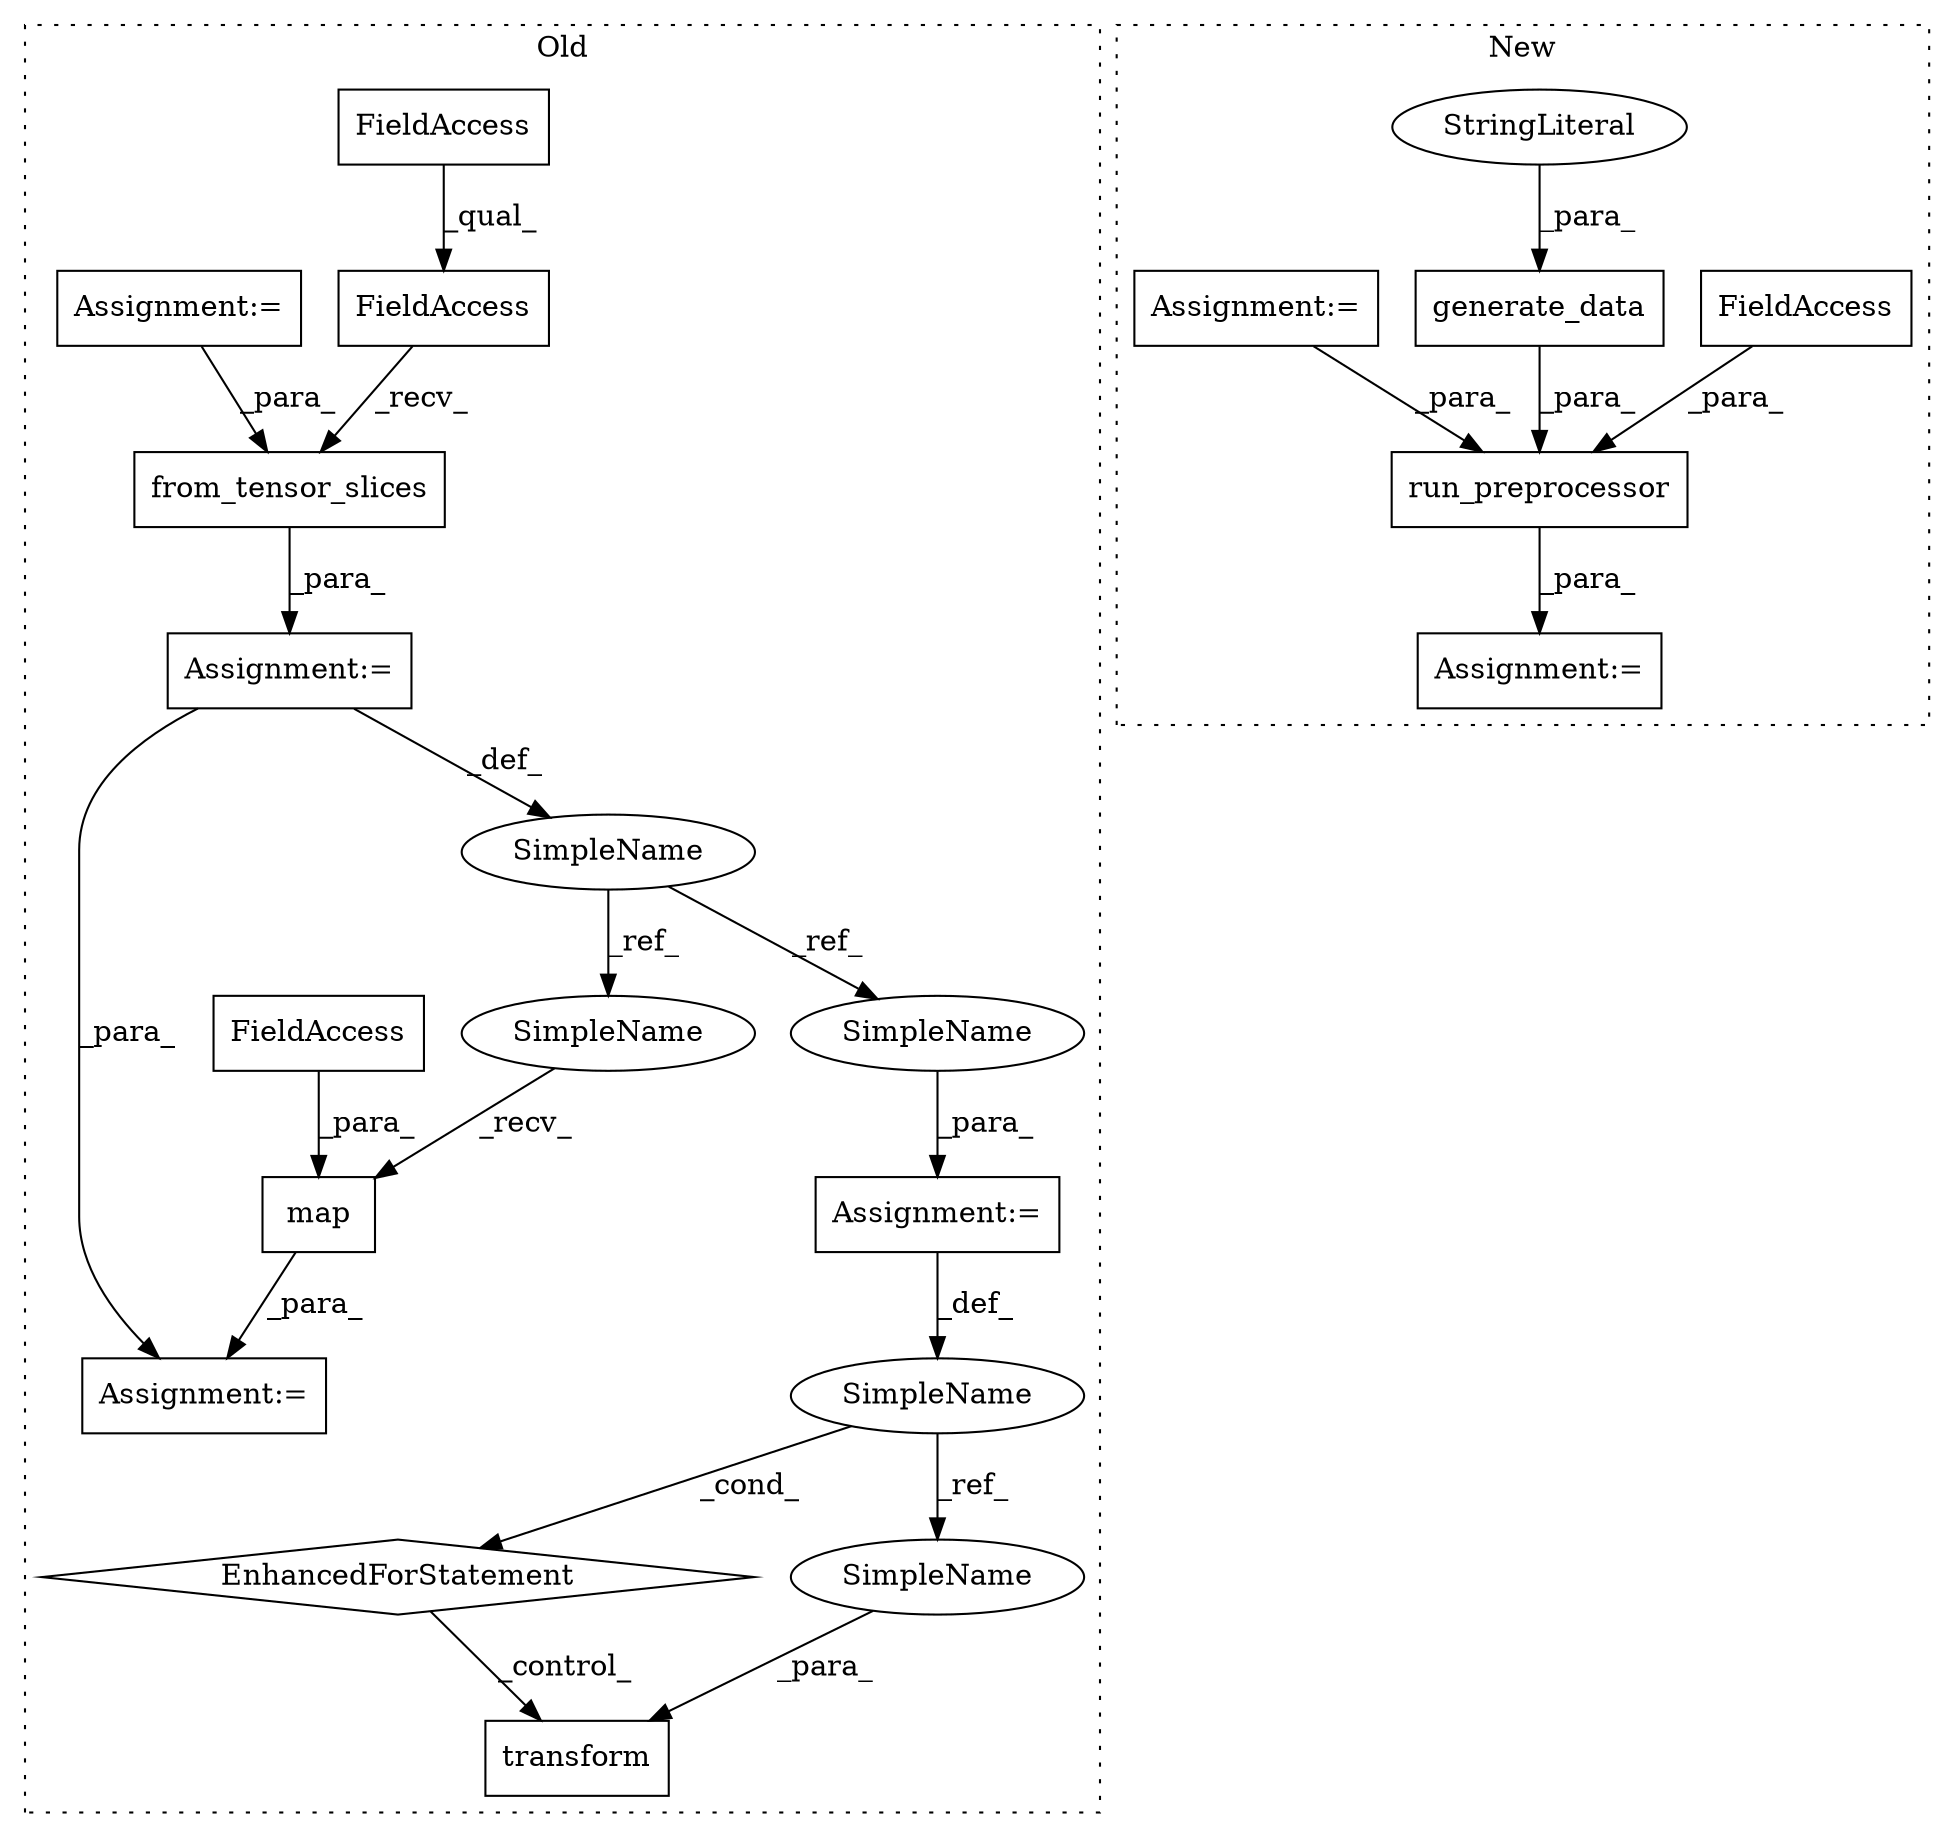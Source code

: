 digraph G {
subgraph cluster0 {
1 [label="map" a="32" s="1494,1506" l="4,1" shape="box"];
3 [label="FieldAccess" a="22" s="1498" l="8" shape="box"];
7 [label="Assignment:=" a="7" s="1485" l="1" shape="box"];
9 [label="from_tensor_slices" a="32" s="774,800" l="19,1" shape="box"];
10 [label="EnhancedForStatement" a="70" s="1148,1216" l="53,2" shape="diamond"];
11 [label="SimpleName" a="42" s="1205" l="1" shape="ellipse"];
12 [label="transform" a="32" s="1236,1247" l="10,1" shape="box"];
13 [label="FieldAccess" a="22" s="750" l="23" shape="box"];
14 [label="FieldAccess" a="22" s="750" l="15" shape="box"];
15 [label="SimpleName" a="42" s="742" l="7" shape="ellipse"];
16 [label="Assignment:=" a="7" s="1148,1216" l="53,2" shape="box"];
17 [label="Assignment:=" a="7" s="749" l="1" shape="box"];
18 [label="Assignment:=" a="7" s="705" l="1" shape="box"];
20 [label="SimpleName" a="42" s="1246" l="1" shape="ellipse"];
21 [label="SimpleName" a="42" s="1209" l="7" shape="ellipse"];
22 [label="SimpleName" a="42" s="1486" l="7" shape="ellipse"];
label = "Old";
style="dotted";
}
subgraph cluster1 {
2 [label="run_preprocessor" a="32" s="1576,1680" l="17,1" shape="box"];
4 [label="FieldAccess" a="22" s="1662" l="18" shape="box"];
5 [label="generate_data" a="32" s="1637,1660" l="14,1" shape="box"];
6 [label="StringLiteral" a="45" s="1651" l="9" shape="ellipse"];
8 [label="Assignment:=" a="7" s="1575" l="1" shape="box"];
19 [label="Assignment:=" a="7" s="1526" l="1" shape="box"];
label = "New";
style="dotted";
}
1 -> 7 [label="_para_"];
2 -> 8 [label="_para_"];
3 -> 1 [label="_para_"];
4 -> 2 [label="_para_"];
5 -> 2 [label="_para_"];
6 -> 5 [label="_para_"];
9 -> 17 [label="_para_"];
10 -> 12 [label="_control_"];
11 -> 20 [label="_ref_"];
11 -> 10 [label="_cond_"];
13 -> 9 [label="_recv_"];
14 -> 13 [label="_qual_"];
15 -> 21 [label="_ref_"];
15 -> 22 [label="_ref_"];
16 -> 11 [label="_def_"];
17 -> 15 [label="_def_"];
17 -> 7 [label="_para_"];
18 -> 9 [label="_para_"];
19 -> 2 [label="_para_"];
20 -> 12 [label="_para_"];
21 -> 16 [label="_para_"];
22 -> 1 [label="_recv_"];
}